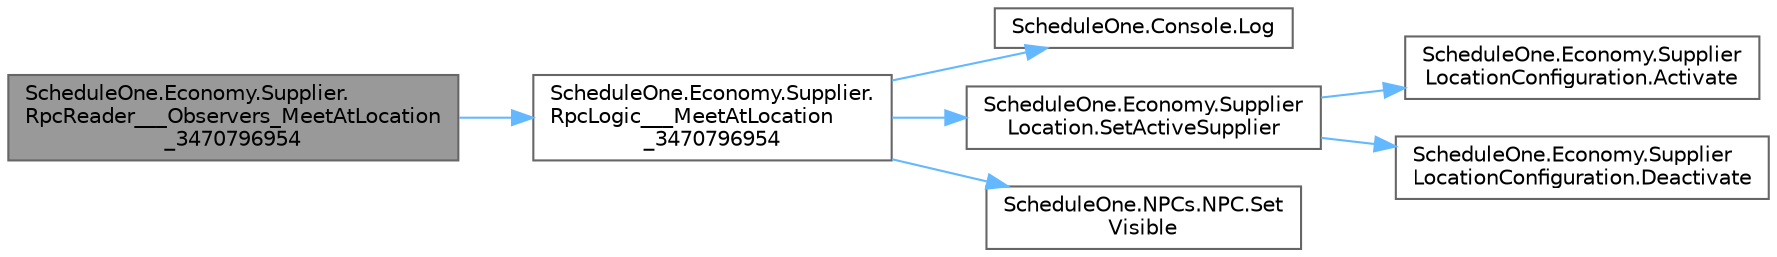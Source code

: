 digraph "ScheduleOne.Economy.Supplier.RpcReader___Observers_MeetAtLocation_3470796954"
{
 // LATEX_PDF_SIZE
  bgcolor="transparent";
  edge [fontname=Helvetica,fontsize=10,labelfontname=Helvetica,labelfontsize=10];
  node [fontname=Helvetica,fontsize=10,shape=box,height=0.2,width=0.4];
  rankdir="LR";
  Node1 [id="Node000001",label="ScheduleOne.Economy.Supplier.\lRpcReader___Observers_MeetAtLocation\l_3470796954",height=0.2,width=0.4,color="gray40", fillcolor="grey60", style="filled", fontcolor="black",tooltip=" "];
  Node1 -> Node2 [id="edge1_Node000001_Node000002",color="steelblue1",style="solid",tooltip=" "];
  Node2 [id="Node000002",label="ScheduleOne.Economy.Supplier.\lRpcLogic___MeetAtLocation\l_3470796954",height=0.2,width=0.4,color="grey40", fillcolor="white", style="filled",URL="$class_schedule_one_1_1_economy_1_1_supplier.html#a9bbd9e280fa346e58ed23f9315adef95",tooltip=" "];
  Node2 -> Node3 [id="edge2_Node000002_Node000003",color="steelblue1",style="solid",tooltip=" "];
  Node3 [id="Node000003",label="ScheduleOne.Console.Log",height=0.2,width=0.4,color="grey40", fillcolor="white", style="filled",URL="$class_schedule_one_1_1_console.html#afb218907244d12f7d08b1c1831fa1f8c",tooltip=" "];
  Node2 -> Node4 [id="edge3_Node000002_Node000004",color="steelblue1",style="solid",tooltip=" "];
  Node4 [id="Node000004",label="ScheduleOne.Economy.Supplier\lLocation.SetActiveSupplier",height=0.2,width=0.4,color="grey40", fillcolor="white", style="filled",URL="$class_schedule_one_1_1_economy_1_1_supplier_location.html#adff80b2b323f8a1daa213eab6c70403c",tooltip=" "];
  Node4 -> Node5 [id="edge4_Node000004_Node000005",color="steelblue1",style="solid",tooltip=" "];
  Node5 [id="Node000005",label="ScheduleOne.Economy.Supplier\lLocationConfiguration.Activate",height=0.2,width=0.4,color="grey40", fillcolor="white", style="filled",URL="$class_schedule_one_1_1_economy_1_1_supplier_location_configuration.html#ab1e3d783f95d7d2dcfd101c7f707397b",tooltip=" "];
  Node4 -> Node6 [id="edge5_Node000004_Node000006",color="steelblue1",style="solid",tooltip=" "];
  Node6 [id="Node000006",label="ScheduleOne.Economy.Supplier\lLocationConfiguration.Deactivate",height=0.2,width=0.4,color="grey40", fillcolor="white", style="filled",URL="$class_schedule_one_1_1_economy_1_1_supplier_location_configuration.html#a59a7df6ae4b25a2cb775fa8917e85c2c",tooltip=" "];
  Node2 -> Node7 [id="edge6_Node000002_Node000007",color="steelblue1",style="solid",tooltip=" "];
  Node7 [id="Node000007",label="ScheduleOne.NPCs.NPC.Set\lVisible",height=0.2,width=0.4,color="grey40", fillcolor="white", style="filled",URL="$class_schedule_one_1_1_n_p_cs_1_1_n_p_c.html#a99df0fe4d950f946237d6a3c7293f855",tooltip=" "];
}
